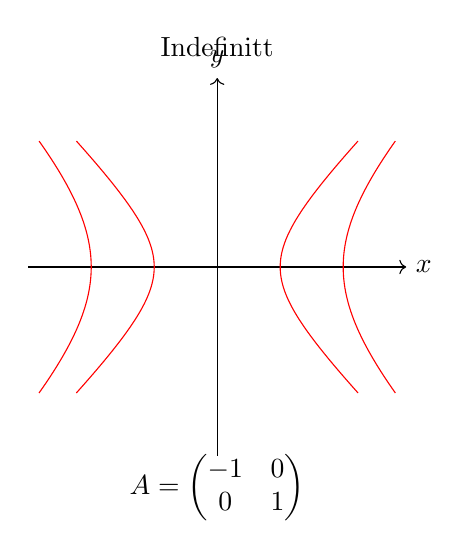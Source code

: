 \begin{tikzpicture}[scale=0.8]
		% Coordinate system
		\draw[->] (-3,0) -- (3,0) node[right] {$x$};
		\draw[->] (0,-3) -- (0,3) node[above] {$y$};

		% Contour hyperbolas for indefinite case
		\draw[red] plot[domain=-2:2,samples=100] ({sqrt(1+\x*\x)},\x);
		\draw[red] plot[domain=-2:2,samples=100] ({-sqrt(1+\x*\x)},\x);
		\draw[red] plot[domain=-2:2,samples=100] ({sqrt(4+\x*\x)},\x);
		\draw[red] plot[domain=-2:2,samples=100] ({-sqrt(4+\x*\x)},\x);

		\node at (0,3.5) {Indefinitt};
		\node at (0,-3.5) {$A = \begin{pmatrix} -1 & 0 \\ 0 & 1 \end{pmatrix}$};
	\end{tikzpicture}
